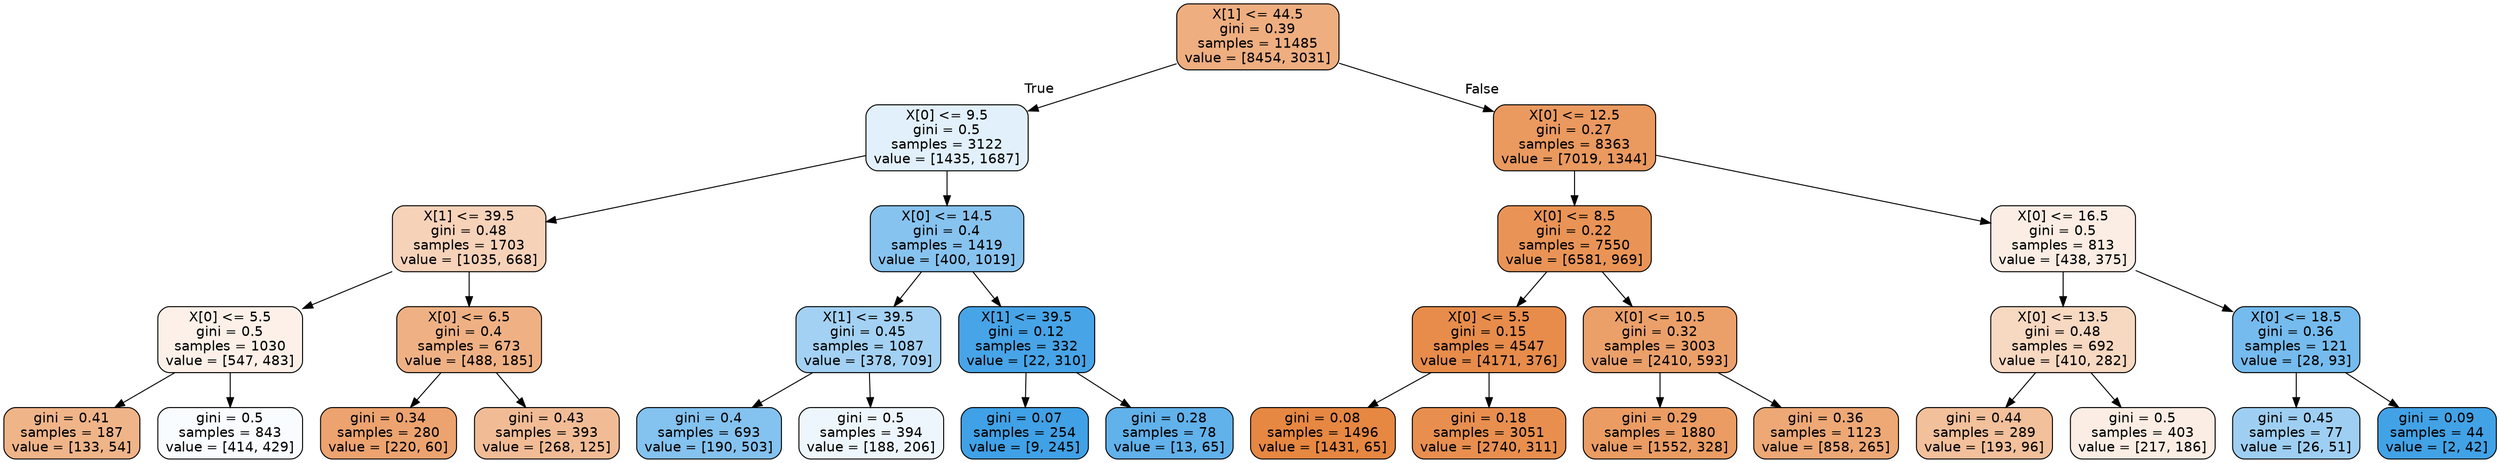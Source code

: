 digraph Tree {
node [shape=box, style="filled, rounded", color="black", fontname=helvetica] ;
edge [fontname=helvetica] ;
0 [label="X[1] <= 44.5\ngini = 0.39\nsamples = 11485\nvalue = [8454, 3031]", fillcolor="#eeae80"] ;
1 [label="X[0] <= 9.5\ngini = 0.5\nsamples = 3122\nvalue = [1435, 1687]", fillcolor="#e1f0fb"] ;
0 -> 1 [labeldistance=2.5, labelangle=45, headlabel="True"] ;
2 [label="X[1] <= 39.5\ngini = 0.48\nsamples = 1703\nvalue = [1035, 668]", fillcolor="#f6d2b9"] ;
1 -> 2 ;
3 [label="X[0] <= 5.5\ngini = 0.5\nsamples = 1030\nvalue = [547, 483]", fillcolor="#fcf0e8"] ;
2 -> 3 ;
4 [label="gini = 0.41\nsamples = 187\nvalue = [133, 54]", fillcolor="#f0b489"] ;
3 -> 4 ;
5 [label="gini = 0.5\nsamples = 843\nvalue = [414, 429]", fillcolor="#f8fcfe"] ;
3 -> 5 ;
6 [label="X[0] <= 6.5\ngini = 0.4\nsamples = 673\nvalue = [488, 185]", fillcolor="#efb184"] ;
2 -> 6 ;
7 [label="gini = 0.34\nsamples = 280\nvalue = [220, 60]", fillcolor="#eca36f"] ;
6 -> 7 ;
8 [label="gini = 0.43\nsamples = 393\nvalue = [268, 125]", fillcolor="#f1bc95"] ;
6 -> 8 ;
9 [label="X[0] <= 14.5\ngini = 0.4\nsamples = 1419\nvalue = [400, 1019]", fillcolor="#87c3ef"] ;
1 -> 9 ;
10 [label="X[1] <= 39.5\ngini = 0.45\nsamples = 1087\nvalue = [378, 709]", fillcolor="#a3d1f3"] ;
9 -> 10 ;
11 [label="gini = 0.4\nsamples = 693\nvalue = [190, 503]", fillcolor="#84c2ef"] ;
10 -> 11 ;
12 [label="gini = 0.5\nsamples = 394\nvalue = [188, 206]", fillcolor="#eef6fd"] ;
10 -> 12 ;
13 [label="X[1] <= 39.5\ngini = 0.12\nsamples = 332\nvalue = [22, 310]", fillcolor="#47a4e7"] ;
9 -> 13 ;
14 [label="gini = 0.07\nsamples = 254\nvalue = [9, 245]", fillcolor="#40a1e6"] ;
13 -> 14 ;
15 [label="gini = 0.28\nsamples = 78\nvalue = [13, 65]", fillcolor="#61b1ea"] ;
13 -> 15 ;
16 [label="X[0] <= 12.5\ngini = 0.27\nsamples = 8363\nvalue = [7019, 1344]", fillcolor="#ea995f"] ;
0 -> 16 [labeldistance=2.5, labelangle=-45, headlabel="False"] ;
17 [label="X[0] <= 8.5\ngini = 0.22\nsamples = 7550\nvalue = [6581, 969]", fillcolor="#e99456"] ;
16 -> 17 ;
18 [label="X[0] <= 5.5\ngini = 0.15\nsamples = 4547\nvalue = [4171, 376]", fillcolor="#e78c4b"] ;
17 -> 18 ;
19 [label="gini = 0.08\nsamples = 1496\nvalue = [1431, 65]", fillcolor="#e68742"] ;
18 -> 19 ;
20 [label="gini = 0.18\nsamples = 3051\nvalue = [2740, 311]", fillcolor="#e88f4f"] ;
18 -> 20 ;
21 [label="X[0] <= 10.5\ngini = 0.32\nsamples = 3003\nvalue = [2410, 593]", fillcolor="#eba06a"] ;
17 -> 21 ;
22 [label="gini = 0.29\nsamples = 1880\nvalue = [1552, 328]", fillcolor="#ea9c63"] ;
21 -> 22 ;
23 [label="gini = 0.36\nsamples = 1123\nvalue = [858, 265]", fillcolor="#eda876"] ;
21 -> 23 ;
24 [label="X[0] <= 16.5\ngini = 0.5\nsamples = 813\nvalue = [438, 375]", fillcolor="#fbede3"] ;
16 -> 24 ;
25 [label="X[0] <= 13.5\ngini = 0.48\nsamples = 692\nvalue = [410, 282]", fillcolor="#f7d8c1"] ;
24 -> 25 ;
26 [label="gini = 0.44\nsamples = 289\nvalue = [193, 96]", fillcolor="#f2c09b"] ;
25 -> 26 ;
27 [label="gini = 0.5\nsamples = 403\nvalue = [217, 186]", fillcolor="#fbede3"] ;
25 -> 27 ;
28 [label="X[0] <= 18.5\ngini = 0.36\nsamples = 121\nvalue = [28, 93]", fillcolor="#75bbed"] ;
24 -> 28 ;
29 [label="gini = 0.45\nsamples = 77\nvalue = [26, 51]", fillcolor="#9ecff2"] ;
28 -> 29 ;
30 [label="gini = 0.09\nsamples = 44\nvalue = [2, 42]", fillcolor="#42a2e6"] ;
28 -> 30 ;
}